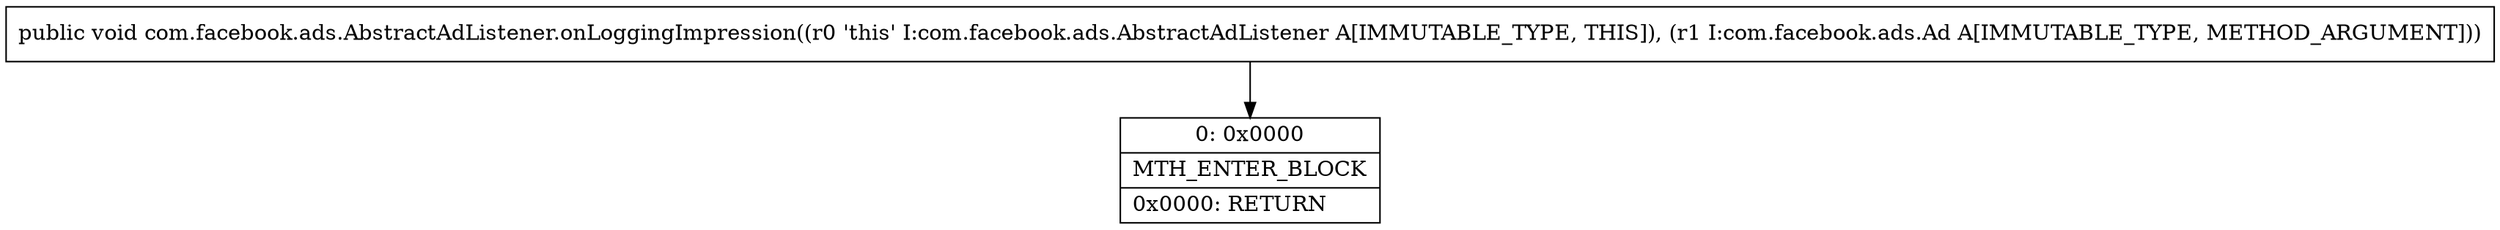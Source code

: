digraph "CFG forcom.facebook.ads.AbstractAdListener.onLoggingImpression(Lcom\/facebook\/ads\/Ad;)V" {
Node_0 [shape=record,label="{0\:\ 0x0000|MTH_ENTER_BLOCK\l|0x0000: RETURN   \l}"];
MethodNode[shape=record,label="{public void com.facebook.ads.AbstractAdListener.onLoggingImpression((r0 'this' I:com.facebook.ads.AbstractAdListener A[IMMUTABLE_TYPE, THIS]), (r1 I:com.facebook.ads.Ad A[IMMUTABLE_TYPE, METHOD_ARGUMENT])) }"];
MethodNode -> Node_0;
}

